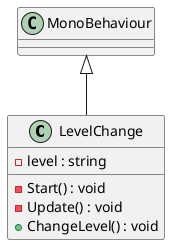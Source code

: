 @startuml
class LevelChange {
    - level : string
    - Start() : void
    - Update() : void
    + ChangeLevel() : void
}
MonoBehaviour <|-- LevelChange
@enduml
